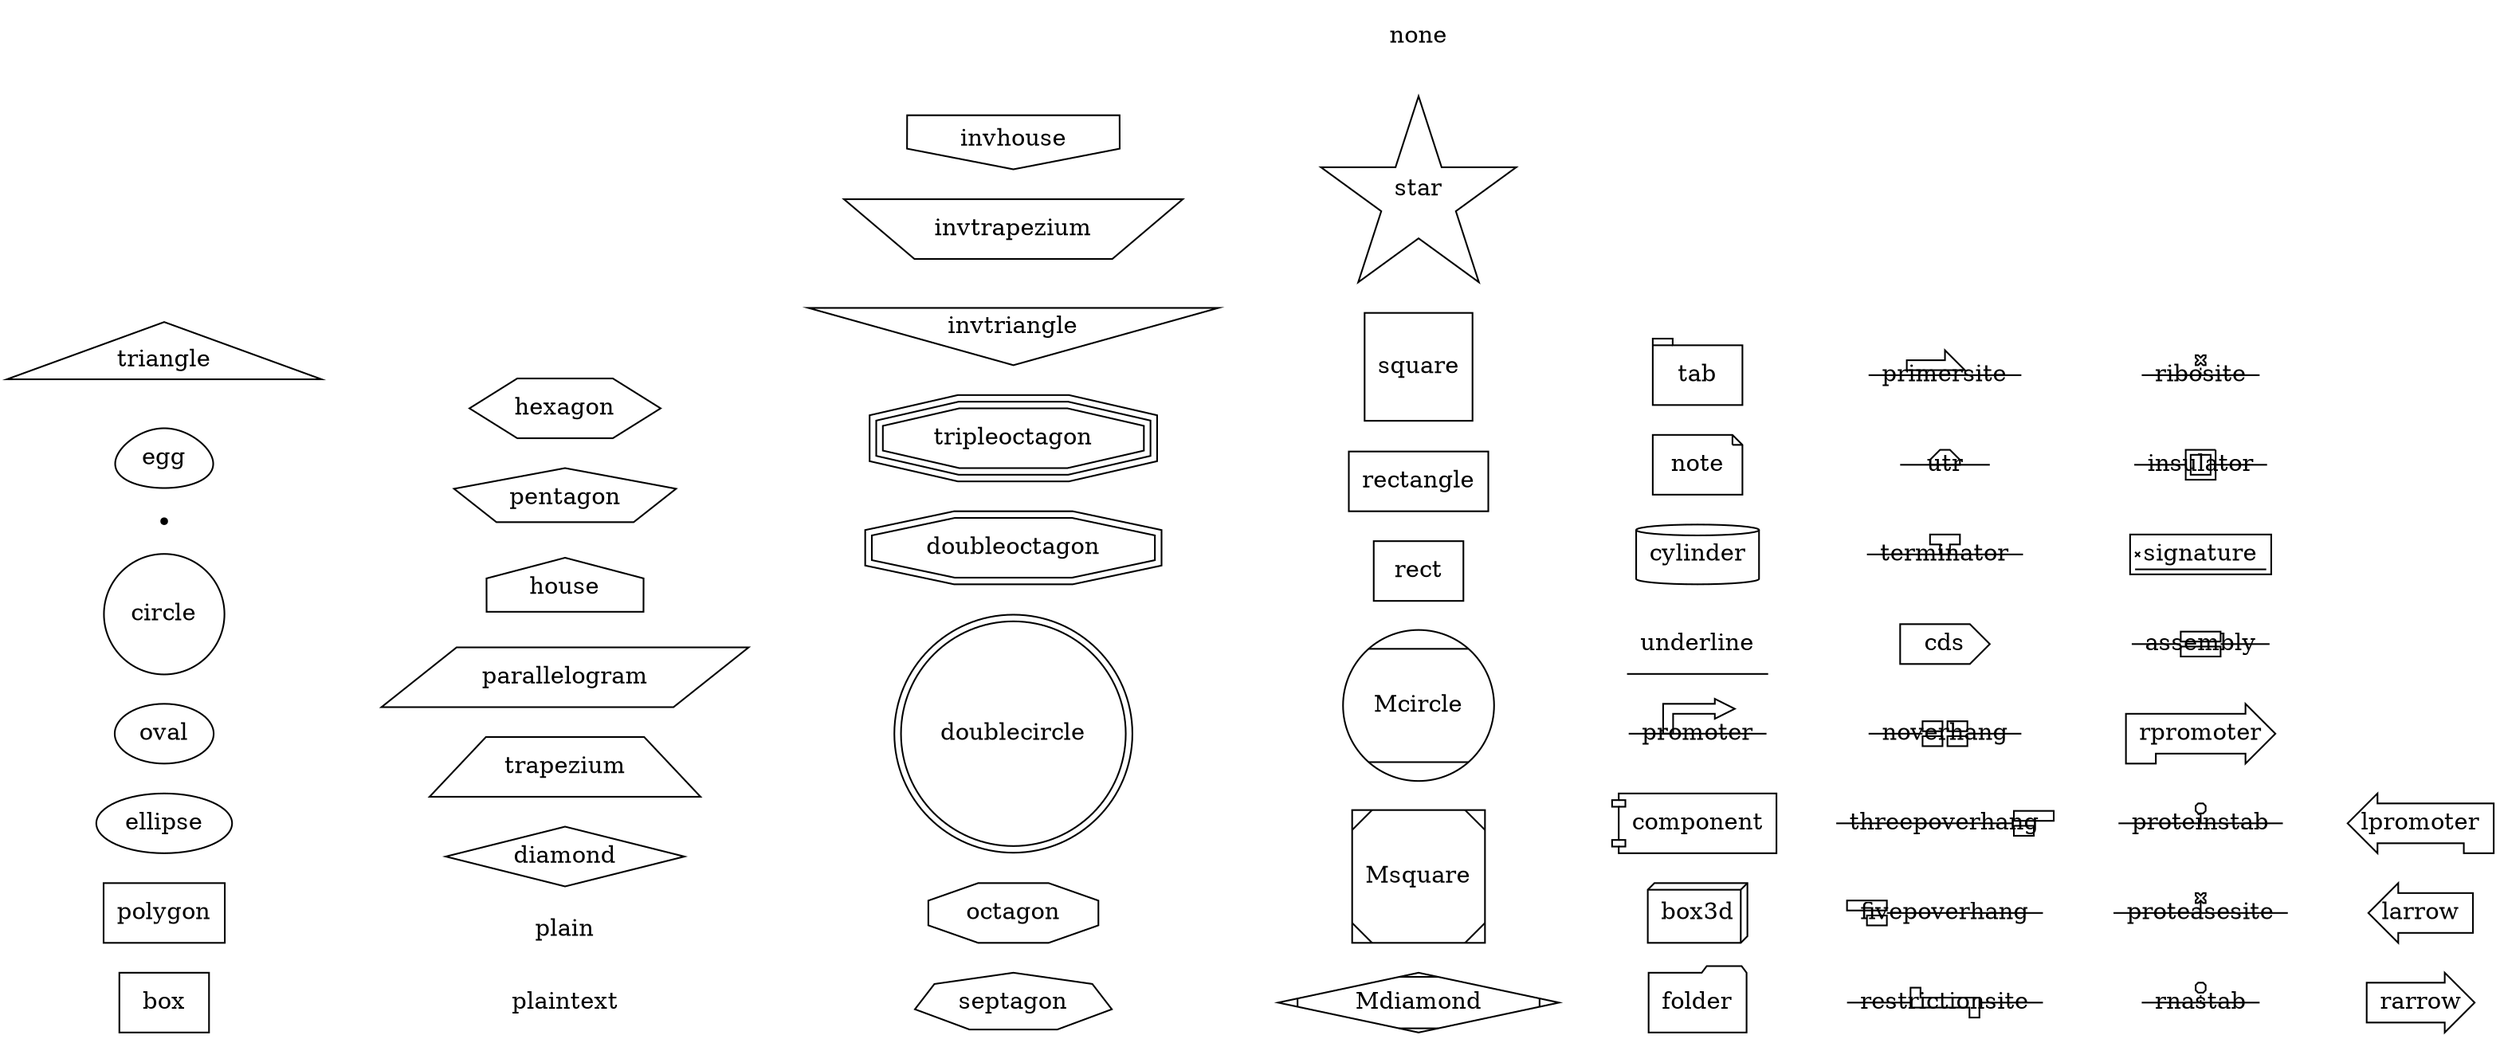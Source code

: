 strict graph {
  rankdir="LR"

  box -- plaintext -- septagon -- Mdiamond -- folder -- restrictionsite -- rnastab -- rarrow [style=invisible]

  {rank=same;      box           polygon       ellipse         oval     ;     circle          point          egg         triangle   }
  {rank=same;   plaintext         plain        diamond       trapezium  ; parallelogram       house        pentagon       hexagon   }
  {rank=same;    septagon        octagon     doublecircle  doubleoctagon; tripleoctagon    invtriangle   invtrapezium    invhouse   }
  {rank=same;    Mdiamond        Msquare       Mcircle         rect     ;   rectangle        square          star          none     }
  {rank=same;     folder          box3d       component      promoter   ;   underline       cylinder         note           tab     }
  {rank=same;restrictionsite  fivepoverhang threepoverhang   noverhang  ;      cds         terminator        utr        primersite  }
  {rank=same;    rnastab      proteasesite   proteinstab     rpromoter  ;    assembly       signature     insulator      ribosite   }
  {rank=same;     rarrow         larrow       lpromoter                 }

  assembly [shape=assembly]
  box [shape=box]
  box3d [shape=box3d]
  cds [shape=cds]
  circle [shape=circle]
  component [shape=component]
  cylinder [shape=cylinder]
  diamond [shape=diamond]
  doublecircle [shape=doublecircle]
  doubleoctagon [shape=doubleoctagon]
  egg [shape=egg]
  ellipse [shape=ellipse]
  fivepoverhang [shape=fivepoverhang]
  folder [shape=folder]
  hexagon [shape=hexagon]
  house [shape=house]
  insulator [shape=insulator]
  invhouse [shape=invhouse]
  invtrapezium [shape=invtrapezium]
  invtriangle [shape=invtriangle]
  larrow [shape=larrow]
  lpromoter [shape=lpromoter]
  Mcircle [shape=Mcircle]
  Mdiamond [shape=Mdiamond]
  Msquare [shape=Msquare]
  none [shape=none]
  note [shape=note]
  noverhang [shape=noverhang]
  octagon [shape=octagon]
  oval [shape=oval]
  parallelogram [shape=parallelogram]
  pentagon [shape=pentagon]
  plain [shape=plain]
  plaintext [shape=plaintext]
  point [shape=point]
  polygon [shape=polygon]
  primersite [shape=primersite]
  promoter [shape=promoter]
  proteasesite [shape=proteasesite]
  proteinstab [shape=proteinstab]
  rarrow [shape=rarrow]
  rect [shape=rect]
  rectangle [shape=rectangle]
  restrictionsite [shape=restrictionsite]
  ribosite [shape=ribosite]
  rnastab [shape=rnastab]
  rpromoter [shape=rpromoter]
  septagon [shape=septagon]
  signature [shape=signature]
  square [shape=square]
  star [shape=star]
  tab [shape=tab]
  terminator [shape=terminator]
  threepoverhang [shape=threepoverhang]
  trapezium [shape=trapezium]
  triangle [shape=triangle]
  tripleoctagon [shape=tripleoctagon]
  underline [shape=underline]
  utr [shape=utr]
}

